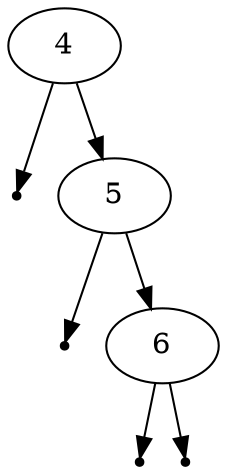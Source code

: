 digraph {
graph [ordering="out"];null0 [shape=point];
4 -> null0;
4 -> 5;
null1 [shape=point];
5 -> null1;
5 -> 6;
null2 [shape=point];
6 -> null2;
null3 [shape=point];
6 -> null3;
}